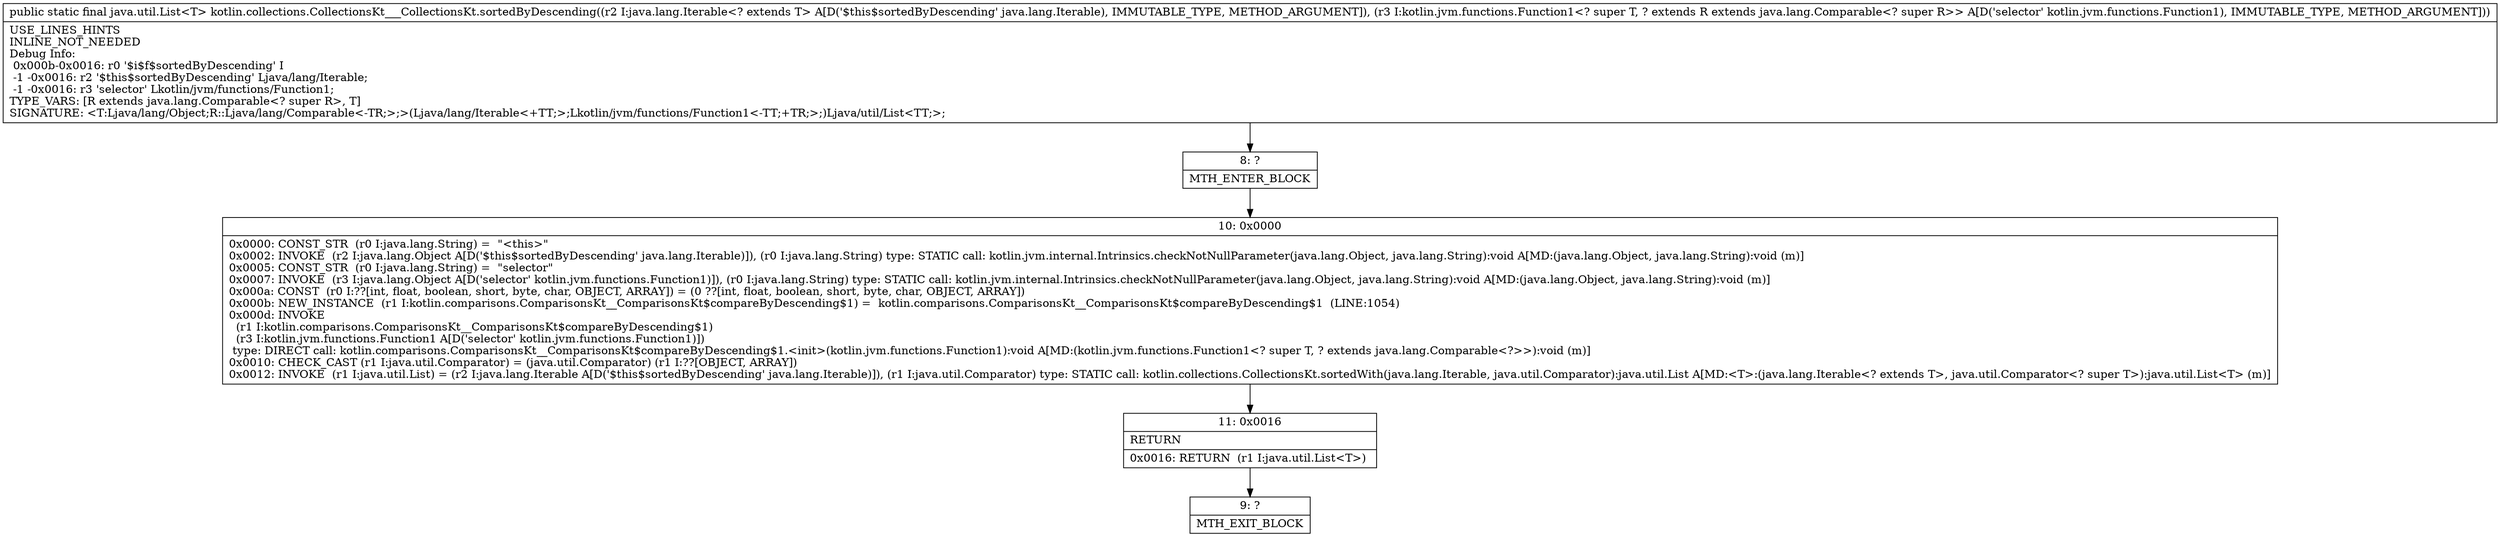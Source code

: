 digraph "CFG forkotlin.collections.CollectionsKt___CollectionsKt.sortedByDescending(Ljava\/lang\/Iterable;Lkotlin\/jvm\/functions\/Function1;)Ljava\/util\/List;" {
Node_8 [shape=record,label="{8\:\ ?|MTH_ENTER_BLOCK\l}"];
Node_10 [shape=record,label="{10\:\ 0x0000|0x0000: CONST_STR  (r0 I:java.lang.String) =  \"\<this\>\" \l0x0002: INVOKE  (r2 I:java.lang.Object A[D('$this$sortedByDescending' java.lang.Iterable)]), (r0 I:java.lang.String) type: STATIC call: kotlin.jvm.internal.Intrinsics.checkNotNullParameter(java.lang.Object, java.lang.String):void A[MD:(java.lang.Object, java.lang.String):void (m)]\l0x0005: CONST_STR  (r0 I:java.lang.String) =  \"selector\" \l0x0007: INVOKE  (r3 I:java.lang.Object A[D('selector' kotlin.jvm.functions.Function1)]), (r0 I:java.lang.String) type: STATIC call: kotlin.jvm.internal.Intrinsics.checkNotNullParameter(java.lang.Object, java.lang.String):void A[MD:(java.lang.Object, java.lang.String):void (m)]\l0x000a: CONST  (r0 I:??[int, float, boolean, short, byte, char, OBJECT, ARRAY]) = (0 ??[int, float, boolean, short, byte, char, OBJECT, ARRAY]) \l0x000b: NEW_INSTANCE  (r1 I:kotlin.comparisons.ComparisonsKt__ComparisonsKt$compareByDescending$1) =  kotlin.comparisons.ComparisonsKt__ComparisonsKt$compareByDescending$1  (LINE:1054)\l0x000d: INVOKE  \l  (r1 I:kotlin.comparisons.ComparisonsKt__ComparisonsKt$compareByDescending$1)\l  (r3 I:kotlin.jvm.functions.Function1 A[D('selector' kotlin.jvm.functions.Function1)])\l type: DIRECT call: kotlin.comparisons.ComparisonsKt__ComparisonsKt$compareByDescending$1.\<init\>(kotlin.jvm.functions.Function1):void A[MD:(kotlin.jvm.functions.Function1\<? super T, ? extends java.lang.Comparable\<?\>\>):void (m)]\l0x0010: CHECK_CAST (r1 I:java.util.Comparator) = (java.util.Comparator) (r1 I:??[OBJECT, ARRAY]) \l0x0012: INVOKE  (r1 I:java.util.List) = (r2 I:java.lang.Iterable A[D('$this$sortedByDescending' java.lang.Iterable)]), (r1 I:java.util.Comparator) type: STATIC call: kotlin.collections.CollectionsKt.sortedWith(java.lang.Iterable, java.util.Comparator):java.util.List A[MD:\<T\>:(java.lang.Iterable\<? extends T\>, java.util.Comparator\<? super T\>):java.util.List\<T\> (m)]\l}"];
Node_11 [shape=record,label="{11\:\ 0x0016|RETURN\l|0x0016: RETURN  (r1 I:java.util.List\<T\>) \l}"];
Node_9 [shape=record,label="{9\:\ ?|MTH_EXIT_BLOCK\l}"];
MethodNode[shape=record,label="{public static final java.util.List\<T\> kotlin.collections.CollectionsKt___CollectionsKt.sortedByDescending((r2 I:java.lang.Iterable\<? extends T\> A[D('$this$sortedByDescending' java.lang.Iterable), IMMUTABLE_TYPE, METHOD_ARGUMENT]), (r3 I:kotlin.jvm.functions.Function1\<? super T, ? extends R extends java.lang.Comparable\<? super R\>\> A[D('selector' kotlin.jvm.functions.Function1), IMMUTABLE_TYPE, METHOD_ARGUMENT]))  | USE_LINES_HINTS\lINLINE_NOT_NEEDED\lDebug Info:\l  0x000b\-0x0016: r0 '$i$f$sortedByDescending' I\l  \-1 \-0x0016: r2 '$this$sortedByDescending' Ljava\/lang\/Iterable;\l  \-1 \-0x0016: r3 'selector' Lkotlin\/jvm\/functions\/Function1;\lTYPE_VARS: [R extends java.lang.Comparable\<? super R\>, T]\lSIGNATURE: \<T:Ljava\/lang\/Object;R::Ljava\/lang\/Comparable\<\-TR;\>;\>(Ljava\/lang\/Iterable\<+TT;\>;Lkotlin\/jvm\/functions\/Function1\<\-TT;+TR;\>;)Ljava\/util\/List\<TT;\>;\l}"];
MethodNode -> Node_8;Node_8 -> Node_10;
Node_10 -> Node_11;
Node_11 -> Node_9;
}


